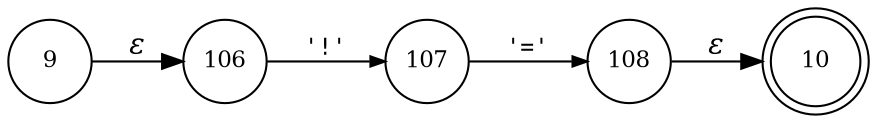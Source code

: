 digraph ATN {
rankdir=LR;
s10[fontsize=11, label="10", shape=doublecircle, fixedsize=true, width=.6];
s9[fontsize=11,label="9", shape=circle, fixedsize=true, width=.55, peripheries=1];
s106[fontsize=11,label="106", shape=circle, fixedsize=true, width=.55, peripheries=1];
s107[fontsize=11,label="107", shape=circle, fixedsize=true, width=.55, peripheries=1];
s108[fontsize=11,label="108", shape=circle, fixedsize=true, width=.55, peripheries=1];
s9 -> s106 [fontname="Times-Italic", label="&epsilon;"];
s106 -> s107 [fontsize=11, fontname="Courier", arrowsize=.7, label = "'!'", arrowhead = normal];
s107 -> s108 [fontsize=11, fontname="Courier", arrowsize=.7, label = "'='", arrowhead = normal];
s108 -> s10 [fontname="Times-Italic", label="&epsilon;"];
}
